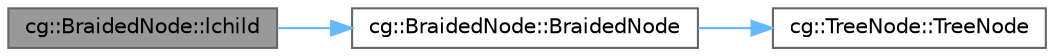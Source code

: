 digraph "cg::BraidedNode::lchild"
{
 // LATEX_PDF_SIZE
  bgcolor="transparent";
  edge [fontname=Helvetica,fontsize=10,labelfontname=Helvetica,labelfontsize=10];
  node [fontname=Helvetica,fontsize=10,shape=box,height=0.2,width=0.4];
  rankdir="LR";
  Node1 [id="Node000001",label="cg::BraidedNode::lchild",height=0.2,width=0.4,color="gray40", fillcolor="grey60", style="filled", fontcolor="black",tooltip=" "];
  Node1 -> Node2 [id="edge1_Node000001_Node000002",color="steelblue1",style="solid",tooltip=" "];
  Node2 [id="Node000002",label="cg::BraidedNode::BraidedNode",height=0.2,width=0.4,color="grey40", fillcolor="white", style="filled",URL="$classcg_1_1_braided_node.html#ac7737214b73529873c3fc878fab13207",tooltip=" "];
  Node2 -> Node3 [id="edge2_Node000002_Node000003",color="steelblue1",style="solid",tooltip=" "];
  Node3 [id="Node000003",label="cg::TreeNode::TreeNode",height=0.2,width=0.4,color="grey40", fillcolor="white", style="filled",URL="$classcg_1_1_tree_node.html#a08383ce733b659a46fbf31ad7ae53ec8",tooltip=" "];
}
